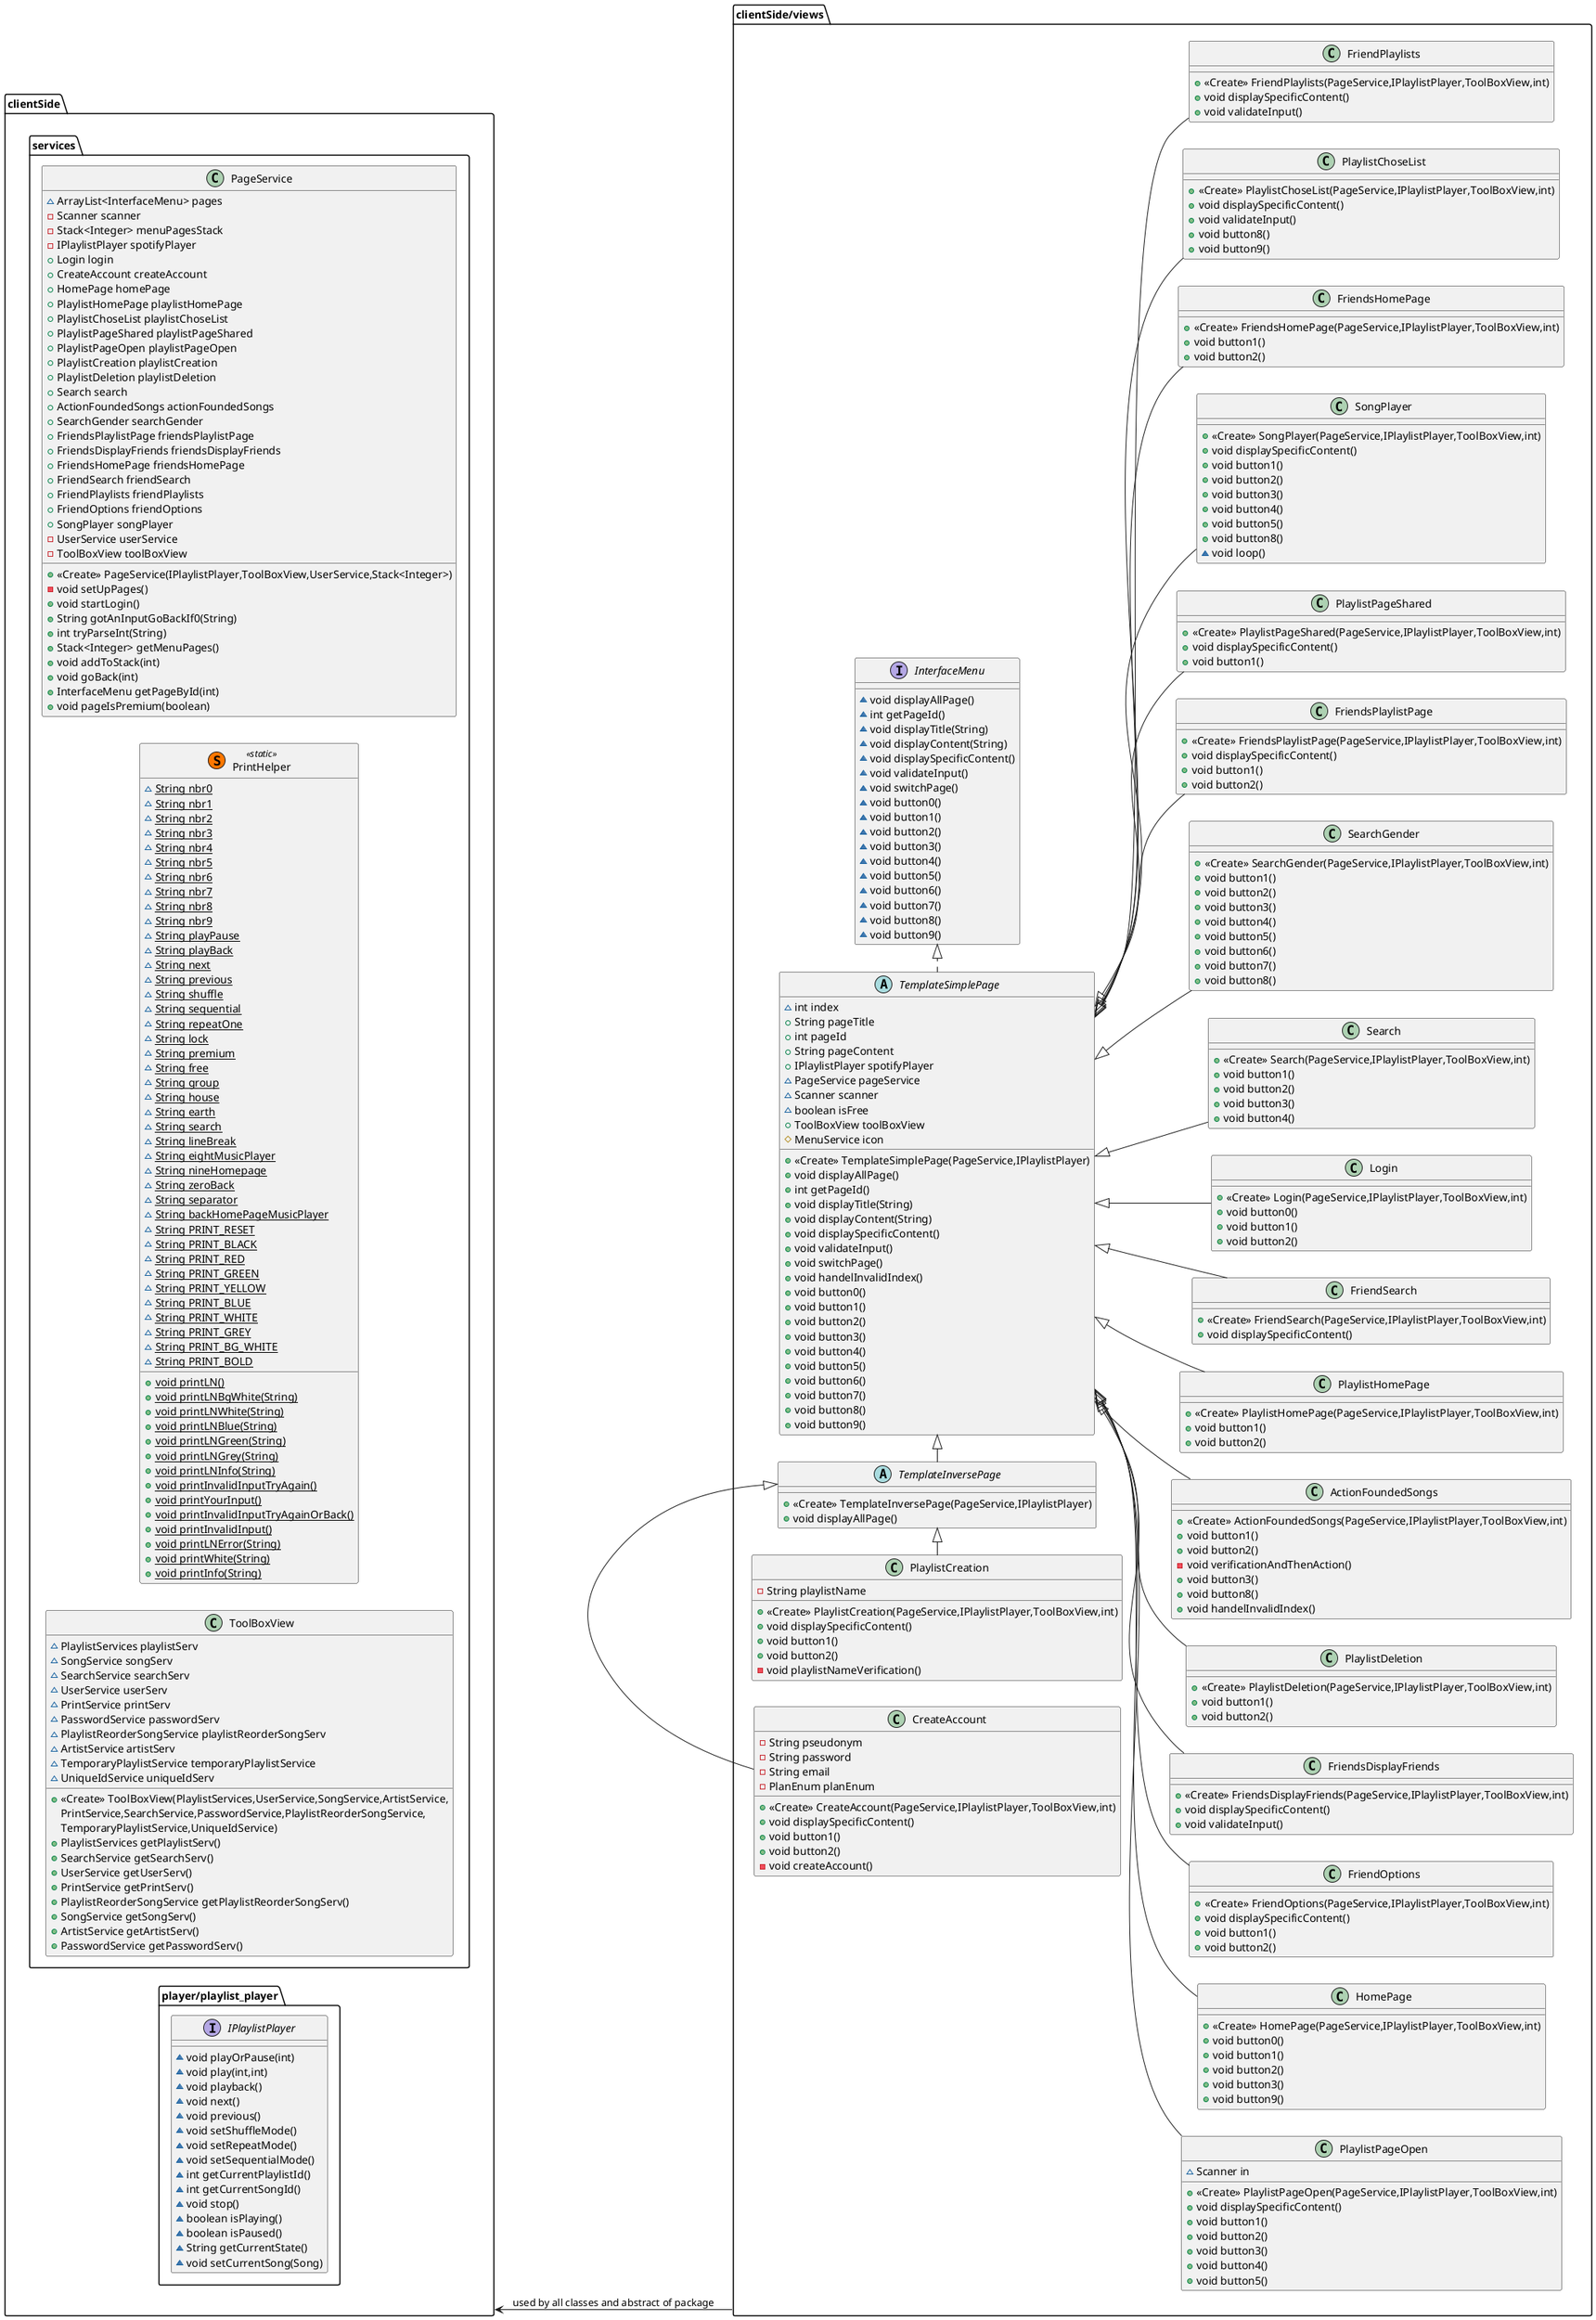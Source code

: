 @startuml
left to right direction

class clientSide/views.PlaylistPageOpen {
~ Scanner in
+ <<Create>> PlaylistPageOpen(PageService,IPlaylistPlayer,ToolBoxView,int)
+ void displaySpecificContent()
+ void button1()
+ void button2()
+ void button3()
+ void button4()
+ void button5()
}


class clientSide/views.HomePage {
+ <<Create>> HomePage(PageService,IPlaylistPlayer,ToolBoxView,int)
+ void button0()
+ void button1()
+ void button2()
+ void button3()
+ void button9()
}

abstract class clientSide/views.TemplateInversePage {
+ <<Create>> TemplateInversePage(PageService,IPlaylistPlayer)
+ void displayAllPage()
}

class clientSide.services.ToolBoxView {
~ PlaylistServices playlistServ
~ SongService songServ
~ SearchService searchServ
~ UserService userServ
~ PrintService printServ
~ PasswordService passwordServ
~ PlaylistReorderSongService playlistReorderSongServ
~ ArtistService artistServ
~ TemporaryPlaylistService temporaryPlaylistService
~ UniqueIdService uniqueIdServ
+ <<Create>> ToolBoxView(PlaylistServices,UserService,SongService,ArtistService,
PrintService,SearchService,PasswordService,PlaylistReorderSongService, \nTemporaryPlaylistService,UniqueIdService)
+ PlaylistServices getPlaylistServ()
+ SearchService getSearchServ()
+ UserService getUserServ()
+ PrintService getPrintServ()
+ PlaylistReorderSongService getPlaylistReorderSongServ()
+ SongService getSongServ()
+ ArtistService getArtistServ()
+ PasswordService getPasswordServ()
}


class clientSide/views.FriendOptions {
+ <<Create>> FriendOptions(PageService,IPlaylistPlayer,ToolBoxView,int)
+ void displaySpecificContent()
+ void button1()
+ void button2()
}

class clientSide/views.FriendsDisplayFriends {
+ <<Create>> FriendsDisplayFriends(PageService,IPlaylistPlayer,ToolBoxView,int)
+ void displaySpecificContent()
+ void validateInput()
}

class "clientSide.services.PageService" {
~ ArrayList<InterfaceMenu> pages
- Scanner scanner
- Stack<Integer> menuPagesStack
- IPlaylistPlayer spotifyPlayer
+ Login login
+ CreateAccount createAccount
+ HomePage homePage
+ PlaylistHomePage playlistHomePage
+ PlaylistChoseList playlistChoseList
+ PlaylistPageShared playlistPageShared
+ PlaylistPageOpen playlistPageOpen
+ PlaylistCreation playlistCreation
+ PlaylistDeletion playlistDeletion
+ Search search
+ ActionFoundedSongs actionFoundedSongs
+ SearchGender searchGender
+ FriendsPlaylistPage friendsPlaylistPage
+ FriendsDisplayFriends friendsDisplayFriends
+ FriendsHomePage friendsHomePage
+ FriendSearch friendSearch
+ FriendPlaylists friendPlaylists
+ FriendOptions friendOptions
+ SongPlayer songPlayer
- UserService userService
- ToolBoxView toolBoxView
+ <<Create>> PageService(IPlaylistPlayer,ToolBoxView,UserService,Stack<Integer>)
- void setUpPages()
+ void startLogin()
+ String gotAnInputGoBackIf0(String)
+ int tryParseInt(String)
+ Stack<Integer> getMenuPages()
+ void addToStack(int)
+ void goBack(int)
+ InterfaceMenu getPageById(int)
+ void pageIsPremium(boolean)
}


interface clientSide/views.InterfaceMenu {
~ void displayAllPage()
~ int getPageId()
~ void displayTitle(String)
~ void displayContent(String)
~ void displaySpecificContent()
~ void validateInput()
~ void switchPage()
~ void button0()
~ void button1()
~ void button2()
~ void button3()
~ void button4()
~ void button5()
~ void button6()
~ void button7()
~ void button8()
~ void button9()
}

class clientSide/views.PlaylistCreation {
- String playlistName
+ <<Create>> PlaylistCreation(PageService,IPlaylistPlayer,ToolBoxView,int)
+ void displaySpecificContent()
+ void button1()
+ void button2()
- void playlistNameVerification()
}

abstract class clientSide/views.TemplateSimplePage {
~ int index
+ String pageTitle
+ int pageId
+ String pageContent
+ IPlaylistPlayer spotifyPlayer
~ PageService pageService
~ Scanner scanner
~ boolean isFree
+ ToolBoxView toolBoxView
# MenuService icon
+ <<Create>> TemplateSimplePage(PageService,IPlaylistPlayer)
+ void displayAllPage()
+ int getPageId()
+ void displayTitle(String)
+ void displayContent(String)
+ void displaySpecificContent()
+ void validateInput()
+ void switchPage()
+ void handelInvalidIndex()
+ void button0()
+ void button1()
+ void button2()
+ void button3()
+ void button4()
+ void button5()
+ void button6()
+ void button7()
+ void button8()
+ void button9()
}


class clientSide/views.CreateAccount {
- String pseudonym
- String password
- String email
- PlanEnum planEnum
+ <<Create>> CreateAccount(PageService,IPlaylistPlayer,ToolBoxView,int)
+ void displaySpecificContent()
+ void button1()
+ void button2()
- void createAccount()
}


class clientSide/views.PlaylistDeletion {
+ <<Create>> PlaylistDeletion(PageService,IPlaylistPlayer,ToolBoxView,int)
+ void button1()
+ void button2()
}

class clientSide/views.ActionFoundedSongs {
+ <<Create>> ActionFoundedSongs(PageService,IPlaylistPlayer,ToolBoxView,int)
+ void button1()
+ void button2()
- void verificationAndThenAction()
+ void button3()
+ void button8()
+ void handelInvalidIndex()
}

class clientSide/views.PlaylistHomePage {
+ <<Create>> PlaylistHomePage(PageService,IPlaylistPlayer,ToolBoxView,int)
+ void button1()
+ void button2()
}

class clientSide/views.FriendSearch {
+ <<Create>> FriendSearch(PageService,IPlaylistPlayer,ToolBoxView,int)
+ void displaySpecificContent()
}

class clientSide/views.Login {
+ <<Create>> Login(PageService,IPlaylistPlayer,ToolBoxView,int)
+ void button0()
+ void button1()
+ void button2()
}
class "clientSide.services.PrintHelper" << (S, #FF7700) static >> {
    ~ {static} String nbr0
    ~ {static} String nbr1
    ~ {static} String nbr2
    ~ {static} String nbr3
    ~ {static} String nbr4
    ~ {static} String nbr5
    ~ {static} String nbr6
    ~ {static} String nbr7
    ~ {static} String nbr8
    ~ {static} String nbr9
    ~ {static} String playPause
    ~ {static} String playBack
    ~ {static} String next
    ~ {static} String previous
    ~ {static} String shuffle
    ~ {static} String sequential
    ~ {static} String repeatOne
    ~ {static} String lock
    ~ {static} String premium
    ~ {static} String free
    ~ {static} String group
    ~ {static} String house
    ~ {static} String earth
    ~ {static} String search
    ~ {static} String lineBreak
    ~ {static} String eightMusicPlayer
    ~ {static} String nineHomepage
    ~ {static} String zeroBack
    ~ {static} String separator
    ~ {static} String backHomePageMusicPlayer
    ~ {static} String PRINT_RESET
    ~ {static} String PRINT_BLACK
    ~ {static} String PRINT_RED
    ~ {static} String PRINT_GREEN
    ~ {static} String PRINT_YELLOW
    ~ {static} String PRINT_BLUE
    ~ {static} String PRINT_WHITE
    ~ {static} String PRINT_GREY
    ~ {static} String PRINT_BG_WHITE
    ~ {static} String PRINT_BOLD

    + {static} void printLN()
    + {static} void printLNBgWhite(String)
    + {static} void printLNWhite(String)
    + {static} void printLNBlue(String)
    + {static} void printLNGreen(String)
    + {static} void printLNGrey(String)
    + {static} void printLNInfo(String)
    + {static} void printInvalidInputTryAgain()
    + {static} void printYourInput()
    + {static} void printInvalidInputTryAgainOrBack()
    + {static} void printInvalidInput()
    + {static} void printLNError(String)
    + {static} void printWhite(String)
    + {static} void printInfo(String)
}


class clientSide/views.Search {
+ <<Create>> Search(PageService,IPlaylistPlayer,ToolBoxView,int)
+ void button1()
+ void button2()
+ void button3()
+ void button4()
}

class clientSide/views.SearchGender {
+ <<Create>> SearchGender(PageService,IPlaylistPlayer,ToolBoxView,int)
+ void button1()
+ void button2()
+ void button3()
+ void button4()
+ void button5()
+ void button6()
+ void button7()
+ void button8()
}

class clientSide/views.FriendsPlaylistPage {
+ <<Create>> FriendsPlaylistPage(PageService,IPlaylistPlayer,ToolBoxView,int)
+ void displaySpecificContent()
+ void button1()
+ void button2()
}

class clientSide/views.PlaylistPageShared {
+ <<Create>> PlaylistPageShared(PageService,IPlaylistPlayer,ToolBoxView,int)
+ void displaySpecificContent()
+ void button1()
}

class clientSide/views.SongPlayer {
+ <<Create>> SongPlayer(PageService,IPlaylistPlayer,ToolBoxView,int)
+ void displaySpecificContent()
+ void button1()
+ void button2()
+ void button3()
+ void button4()
+ void button5()
+ void button8()
~ void loop()
}

class clientSide/views.FriendsHomePage {
+ <<Create>> FriendsHomePage(PageService,IPlaylistPlayer,ToolBoxView,int)
+ void button1()
+ void button2()
}


class clientSide/views.PlaylistChoseList {
+ <<Create>> PlaylistChoseList(PageService,IPlaylistPlayer,ToolBoxView,int)
+ void displaySpecificContent()
+ void validateInput()
+ void button8()
+ void button9()
}

class clientSide/views.FriendPlaylists {
+ <<Create>> FriendPlaylists(PageService,IPlaylistPlayer,ToolBoxView,int)
+ void displaySpecificContent()
+ void validateInput()
}

interface "clientSide.player/playlist_player.IPlaylistPlayer" {
~ void playOrPause(int)
~ void play(int,int)
~ void playback()
~ void next()
~ void previous()
~ void setShuffleMode()
~ void setRepeatMode()
~ void setSequentialMode()
~ int getCurrentPlaylistId()
~ int getCurrentSongId()
~ void stop()
~ boolean isPlaying()
~ boolean isPaused()
~ String getCurrentState()
~ void setCurrentSong(Song)
}

'interfaces !'
'--- Dépendances vers clientSide/views.InterfaceMenu ---
"clientSide/views.TemplateSimplePage" .r.|> "clientSide/views.InterfaceMenu"

'--- Dépendances vers clientSide/views.TemplateSimplePage ---
"clientSide/views.TemplateInversePage" -r-|> "clientSide/views.TemplateSimplePage"

"clientSide/views.PlaylistPageOpen" -u-|> "clientSide/views.TemplateSimplePage"
"clientSide/views.HomePage" -u-|> "clientSide/views.TemplateSimplePage"
"clientSide/views.FriendOptions" -u-|> "clientSide/views.TemplateSimplePage"
"clientSide/views.FriendsDisplayFriends" -u-|> "clientSide/views.TemplateSimplePage"
"clientSide/views.PlaylistDeletion" -u-|> "clientSide/views.TemplateSimplePage"
"clientSide/views.ActionFoundedSongs" -u-|> "clientSide/views.TemplateSimplePage"
"clientSide/views.PlaylistHomePage" -u-|> "clientSide/views.TemplateSimplePage"
"clientSide/views.FriendSearch" -u-|> "clientSide/views.TemplateSimplePage"
"clientSide/views.Login" -u-|> "clientSide/views.TemplateSimplePage"
"clientSide/views.Search" -u-|> "clientSide/views.TemplateSimplePage"
"clientSide/views.SearchGender" -u-|> "clientSide/views.TemplateSimplePage"
"clientSide/views.FriendsPlaylistPage" -u-|> "clientSide/views.TemplateSimplePage"
"clientSide/views.PlaylistPageShared" -u-|> "clientSide/views.TemplateSimplePage"
"clientSide/views.SongPlayer" -u-|> "clientSide/views.TemplateSimplePage"
"clientSide/views.FriendsHomePage" -u-|> "clientSide/views.TemplateSimplePage"
"clientSide/views.PlaylistChoseList" -u-|> "clientSide/views.TemplateSimplePage"
"clientSide/views.FriendPlaylists" -u-|> "clientSide/views.TemplateSimplePage"

'--- Dépendances vers clientSide/views.TemplateInversePage ---
"clientSide/views.PlaylistCreation" -r-|> "clientSide/views.TemplateInversePage"
"clientSide/views.CreateAccount" -r-|> "clientSide/views.TemplateInversePage"


"clientSide/views" -u-> "clientSide" : used by all classes and abstract of package

"clientSide.services.PrintHelper" -[hidden]r-> "clientSide.services.PageService"

@enduml